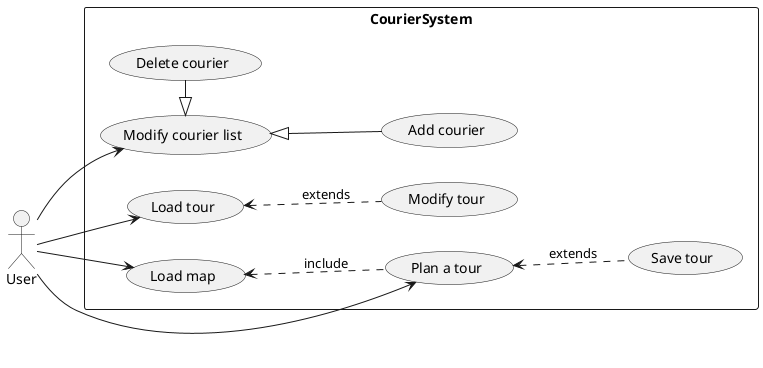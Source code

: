 @startuml
left to right direction
actor "User" as usr
rectangle CourierSystem {
  usecase "Load map" as lmap
  usecase "Save tour" as stour
  usecase "Load tour" as ltour
  usecase "Modify courier list" as modcour
  usecase "Add courier" as addcour
  usecase "Delete courier" as delcour
  usecase "Plan a tour" as newreq
  usecase "Modify tour" as modtour


}

usr --> lmap
usr --> ltour
usr ---> newreq
usr --> modcour
modcour <|-- addcour
modcour <|- delcour
lmap <.. newreq : include
newreq <.. stour : extends
ltour <.. modtour : extends

@enduml